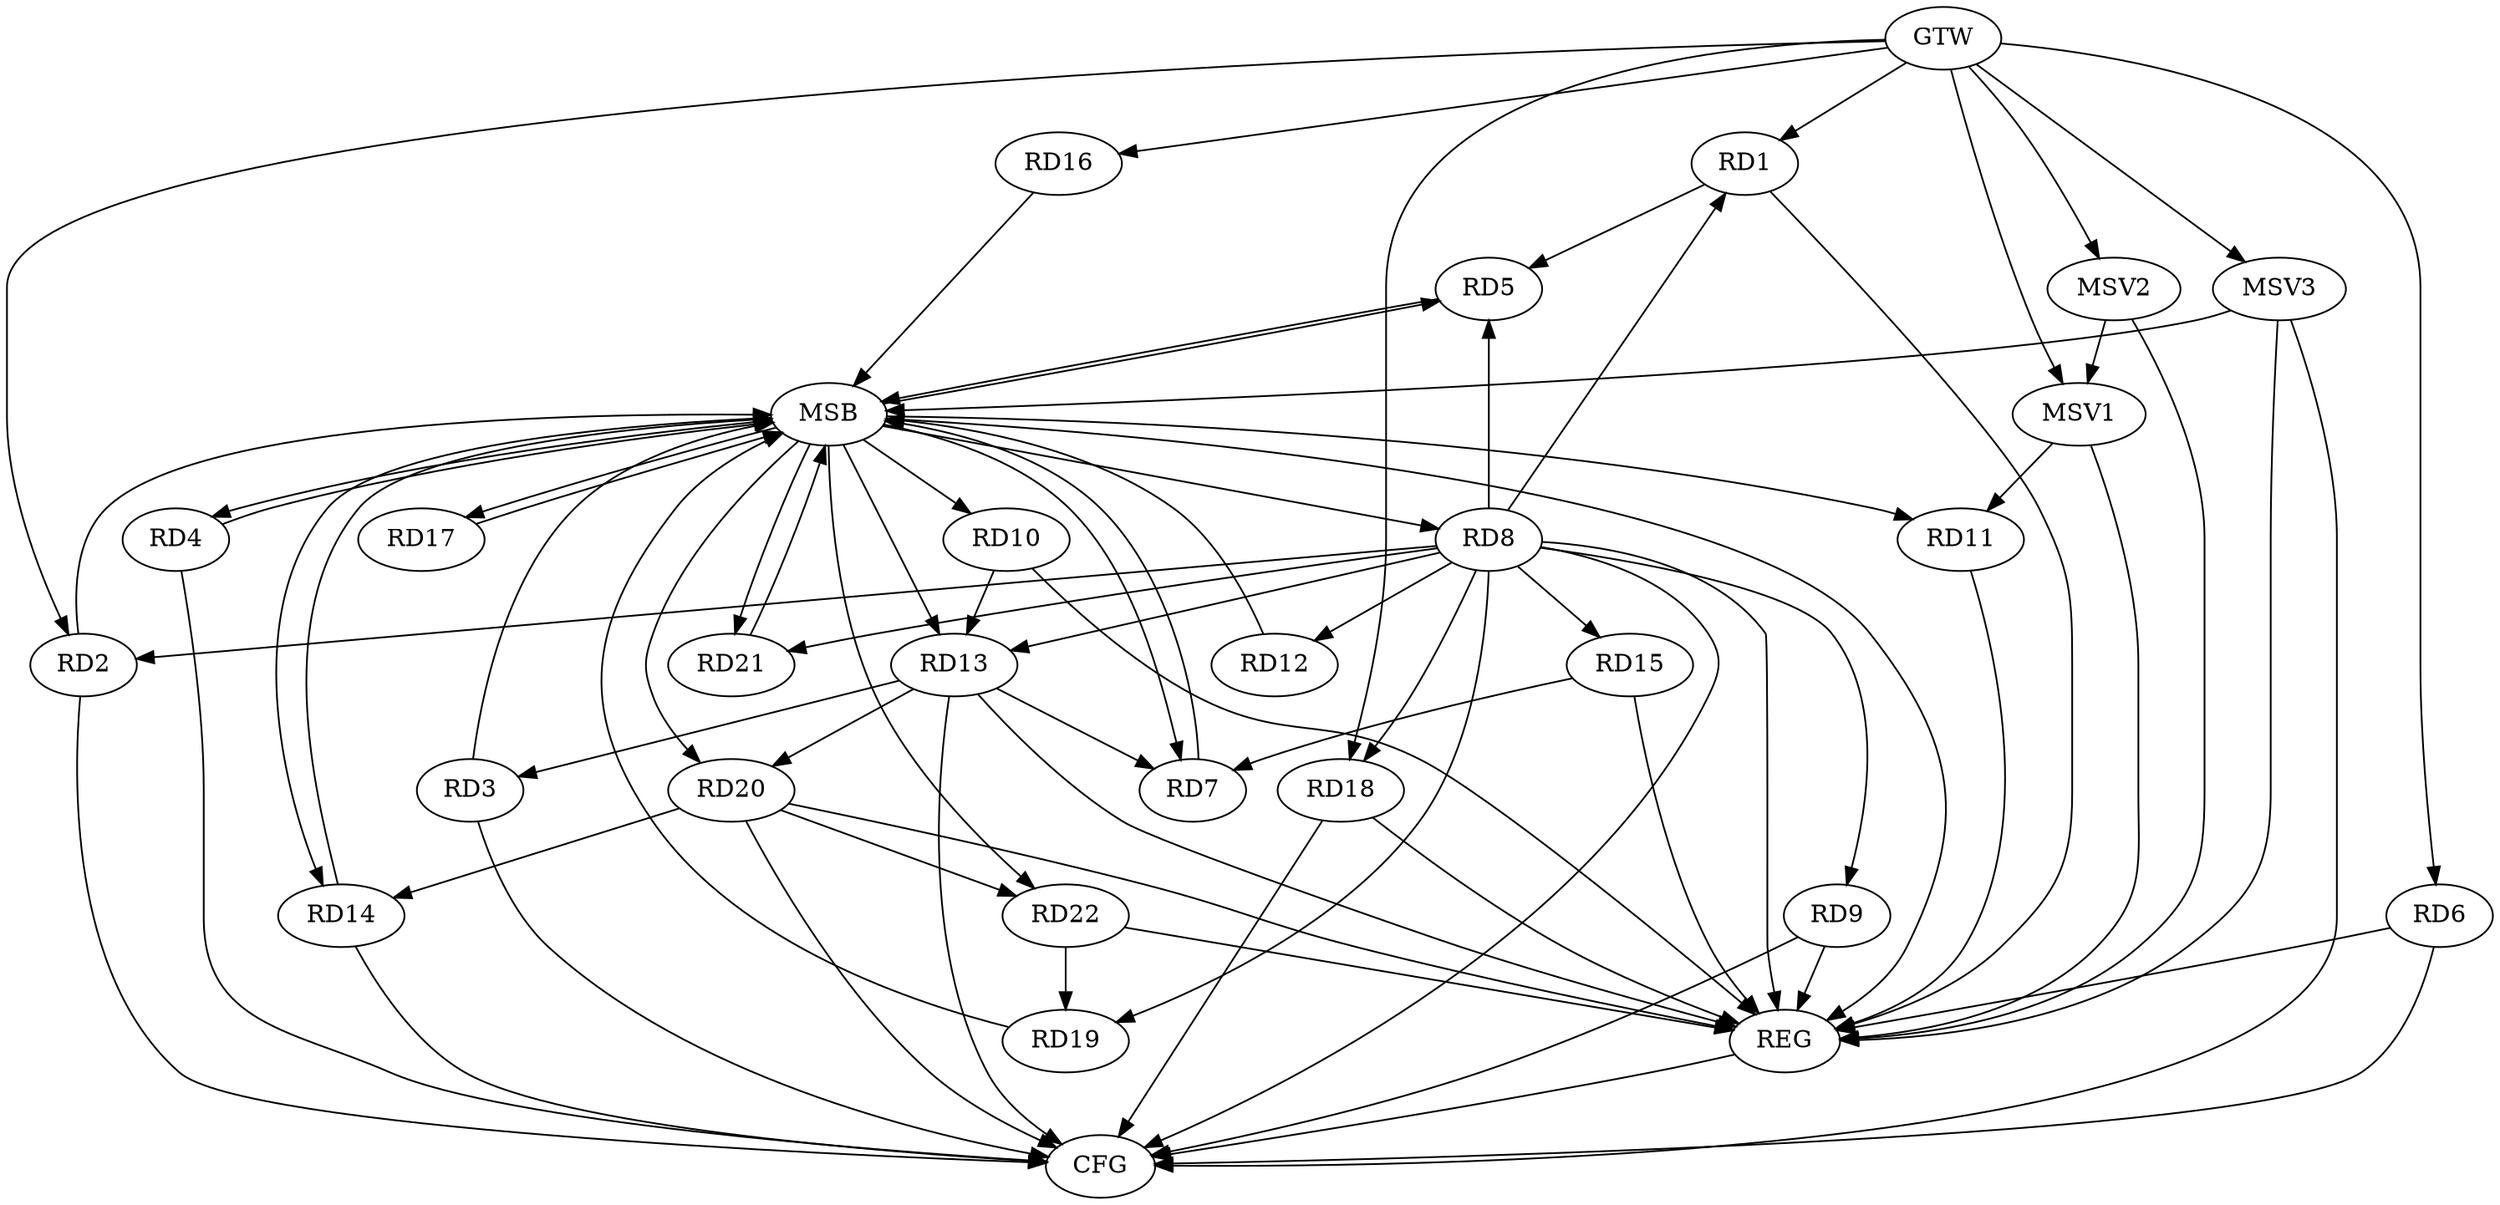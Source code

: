 strict digraph G {
  RD1 [ label="RD1" ];
  RD2 [ label="RD2" ];
  RD3 [ label="RD3" ];
  RD4 [ label="RD4" ];
  RD5 [ label="RD5" ];
  RD6 [ label="RD6" ];
  RD7 [ label="RD7" ];
  RD8 [ label="RD8" ];
  RD9 [ label="RD9" ];
  RD10 [ label="RD10" ];
  RD11 [ label="RD11" ];
  RD12 [ label="RD12" ];
  RD13 [ label="RD13" ];
  RD14 [ label="RD14" ];
  RD15 [ label="RD15" ];
  RD16 [ label="RD16" ];
  RD17 [ label="RD17" ];
  RD18 [ label="RD18" ];
  RD19 [ label="RD19" ];
  RD20 [ label="RD20" ];
  RD21 [ label="RD21" ];
  RD22 [ label="RD22" ];
  GTW [ label="GTW" ];
  REG [ label="REG" ];
  MSB [ label="MSB" ];
  CFG [ label="CFG" ];
  MSV1 [ label="MSV1" ];
  MSV2 [ label="MSV2" ];
  MSV3 [ label="MSV3" ];
  RD1 -> RD5;
  RD13 -> RD3;
  RD13 -> RD7;
  RD15 -> RD7;
  RD8 -> RD13;
  RD8 -> RD15;
  RD8 -> RD19;
  RD8 -> RD21;
  RD10 -> RD13;
  RD13 -> RD20;
  RD20 -> RD14;
  RD22 -> RD19;
  RD20 -> RD22;
  GTW -> RD1;
  GTW -> RD2;
  GTW -> RD6;
  GTW -> RD16;
  GTW -> RD18;
  RD1 -> REG;
  RD6 -> REG;
  RD8 -> REG;
  RD9 -> REG;
  RD10 -> REG;
  RD11 -> REG;
  RD13 -> REG;
  RD15 -> REG;
  RD18 -> REG;
  RD20 -> REG;
  RD22 -> REG;
  RD2 -> MSB;
  MSB -> RD4;
  MSB -> RD5;
  MSB -> RD8;
  MSB -> RD10;
  MSB -> RD22;
  MSB -> REG;
  RD3 -> MSB;
  MSB -> RD17;
  RD4 -> MSB;
  MSB -> RD13;
  RD5 -> MSB;
  MSB -> RD7;
  RD7 -> MSB;
  RD12 -> MSB;
  MSB -> RD20;
  MSB -> RD21;
  RD14 -> MSB;
  RD16 -> MSB;
  MSB -> RD11;
  RD17 -> MSB;
  RD19 -> MSB;
  RD21 -> MSB;
  MSB -> RD14;
  RD4 -> CFG;
  RD13 -> CFG;
  RD3 -> CFG;
  RD14 -> CFG;
  RD6 -> CFG;
  RD20 -> CFG;
  RD9 -> CFG;
  RD2 -> CFG;
  RD18 -> CFG;
  REG -> CFG;
  RD8 -> CFG;
  RD8 -> RD5;
  RD8 -> RD12;
  RD8 -> RD9;
  RD8 -> RD18;
  RD8 -> RD1;
  RD8 -> RD2;
  MSV1 -> RD11;
  GTW -> MSV1;
  MSV1 -> REG;
  MSV2 -> MSV1;
  GTW -> MSV2;
  MSV2 -> REG;
  MSV3 -> MSB;
  GTW -> MSV3;
  MSV3 -> REG;
  MSV3 -> CFG;
}
